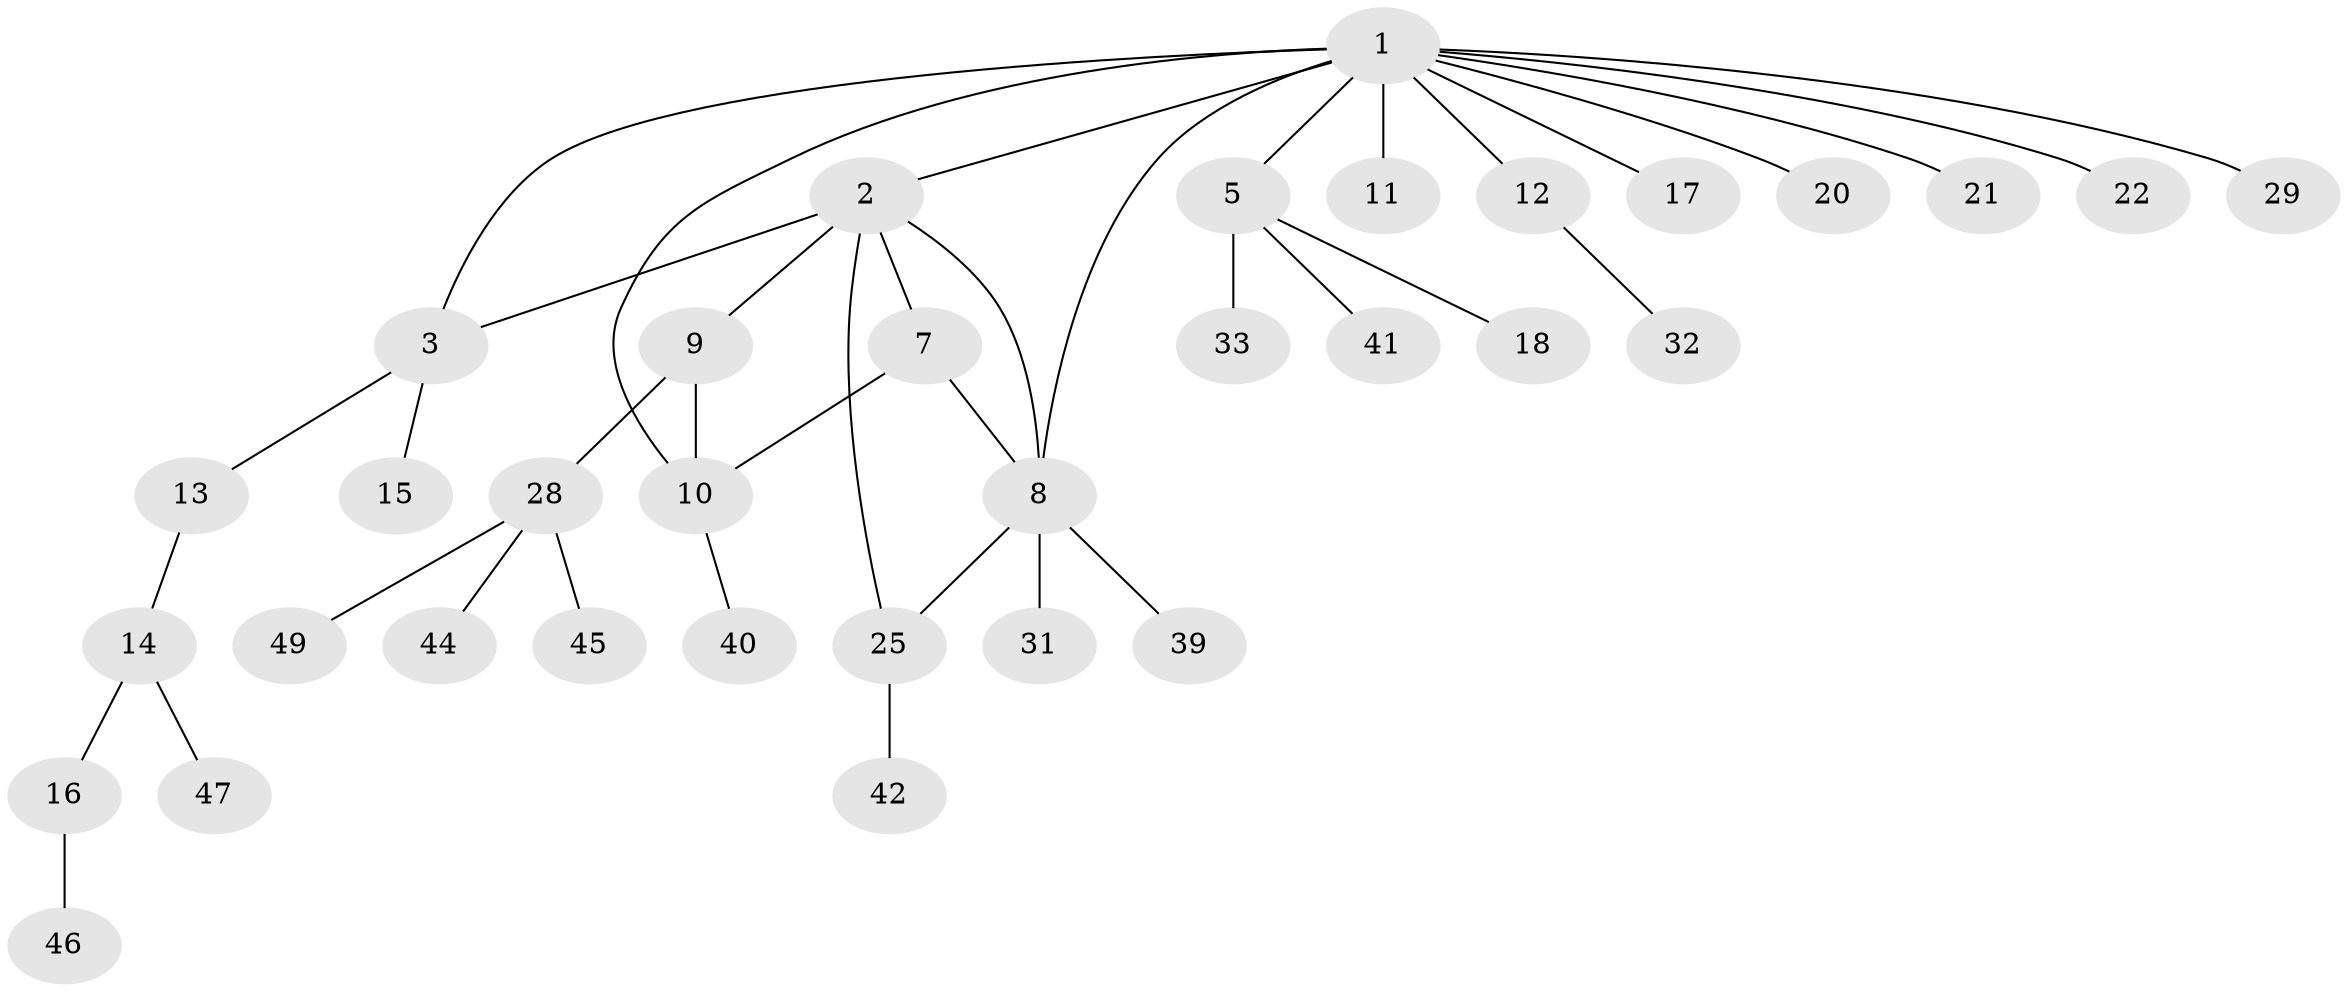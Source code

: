 // original degree distribution, {8: 0.02040816326530612, 3: 0.1836734693877551, 4: 0.04081632653061224, 5: 0.04081632653061224, 7: 0.02040816326530612, 6: 0.04081632653061224, 1: 0.5306122448979592, 2: 0.12244897959183673}
// Generated by graph-tools (version 1.1) at 2025/42/03/06/25 10:42:08]
// undirected, 34 vertices, 39 edges
graph export_dot {
graph [start="1"]
  node [color=gray90,style=filled];
  1 [super="+6"];
  2 [super="+4"];
  3;
  5 [super="+24"];
  7 [super="+36"];
  8 [super="+19"];
  9;
  10 [super="+30"];
  11;
  12 [super="+26"];
  13 [super="+23"];
  14;
  15 [super="+27"];
  16 [super="+48"];
  17;
  18;
  20;
  21;
  22 [super="+34"];
  25 [super="+38"];
  28 [super="+43"];
  29;
  31 [super="+35"];
  32 [super="+37"];
  33;
  39;
  40;
  41;
  42;
  44;
  45;
  46;
  47;
  49;
  1 -- 2;
  1 -- 10 [weight=2];
  1 -- 12;
  1 -- 20;
  1 -- 21;
  1 -- 22;
  1 -- 29;
  1 -- 17;
  1 -- 3;
  1 -- 5;
  1 -- 8;
  1 -- 11;
  2 -- 8;
  2 -- 3;
  2 -- 7;
  2 -- 9;
  2 -- 25;
  3 -- 13;
  3 -- 15;
  5 -- 18;
  5 -- 33;
  5 -- 41;
  7 -- 8;
  7 -- 10;
  8 -- 31;
  8 -- 39;
  8 -- 25;
  9 -- 10;
  9 -- 28;
  10 -- 40;
  12 -- 32;
  13 -- 14;
  14 -- 16;
  14 -- 47;
  16 -- 46;
  25 -- 42;
  28 -- 45;
  28 -- 49;
  28 -- 44;
}
